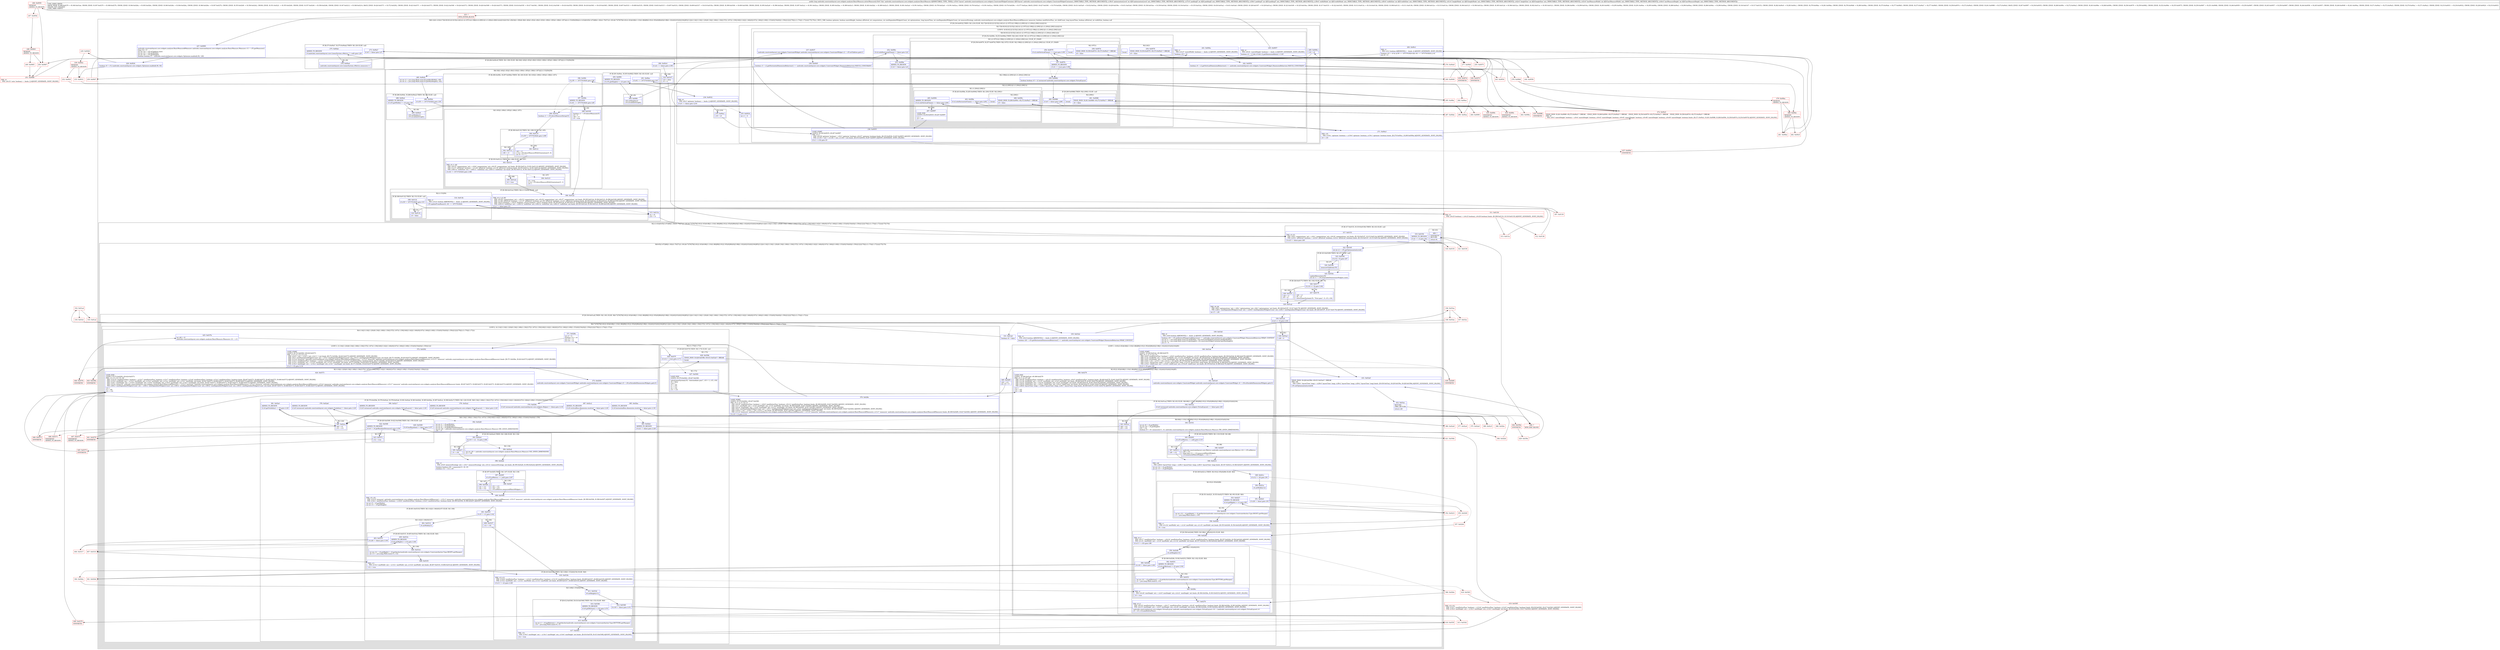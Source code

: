 digraph "CFG forandroidx.constraintlayout.core.widgets.analyzer.BasicMeasure.solverMeasure(Landroidx\/constraintlayout\/core\/widgets\/ConstraintWidgetContainer;IIIIIIIII)J" {
subgraph cluster_Region_2121766774 {
label = "R(8:1|2|(1:216)(3:7|(6:9|10|12|13|15|(2:24|1)(1:(2:197|1)(2:198|(2:(2:209|1)|(1:(1:204)(2:206|1))))))|214)|215|(1:29)|34|(1:190)(6:36|(1:40)|(1:45)|(1:49)(3:183|(1:189)(1:185)|(1:188)(1:187))|(2:(1:53)|56)|58)|(2:(1:63)|(8:65|(1:67)|68|(1:182)(1:70)|71|(1:181)(6:73|76|79|(3:81|(1:83)(6:86|(1:110)(1:88)|89|(3:91|(1:95)(0)|96)(0)|(3:98|(1:102)(0)|103)(0)|104)|85)|112|(4:114|(3:116|(1:120)(8:134|(1:168)(1:136)|137|(1:167)(1:139)|140|(3:142|(1:146)(0)|147)(1:166)|(3:149|(1:153)(0)|154)(0)|(1:159))|122)|170|(2:(1:174)|(1:172))))|175|176))) | DECL_VAR: boolean optimize, boolean matchHeight, boolean allSolved, int computations, int sizeDependentWidgetsCount, int optimizations, long layoutTime, int sizeDependentWidgetsCount, int measureStrategy, androidx.constraintlayout.core.widgets.analyzer.BasicMeasure$Measurer measurer, boolean needSolverPass, int childCount, long layoutTime, boolean allSolved, int widthSize, boolean null\l";
node [shape=record,color=blue];
Node_227 [shape=record,label="{227\:\ 0x0000|androidx.constraintlayout.core.widgets.analyzer.BasicMeasure$Measurer androidx.constraintlayout.core.widgets.analyzer.BasicMeasure.Measurer r11 = r35.getMeasurer()\llong r12 = 0\lint int r14 = r35.mChildren.size()\lint int r15 = r35.getWidth()\lint int r16 = r35.getHeight()\lboolean boolean r5 = androidx.constraintlayout.core.widgets.Optimizer.enabled(r36, 128)\l}"];
Node_228 [shape=record,label="{228\:\ 0x0024|boolean r0 = r5 \|\| androidx.constraintlayout.core.widgets.Optimizer.enabled(r36, 64)\l}"];
subgraph cluster_IfRegion_1119597512 {
label = "IF [B:234:0x0032] THEN: R(1:216) ELSE: R(3:7|(6:9|10|12|13|15|(2:24|1)(1:(2:197|1)(2:198|(2:(2:209|1)|(1:(1:204)(2:206|1))))))|214)";
node [shape=record,color=blue];
Node_234 [shape=record,label="{234\:\ 0x0032|PHI: r0 \l  PHI: (r0v3 'optimize' boolean) =  binds: [] A[DONT_GENERATE, DONT_INLINE]\l|if (r0 == false) goto L216\l}"];
subgraph cluster_Region_1620278188 {
label = "R(1:216)";
node [shape=record,color=blue];
Node_270 [shape=record,label="{270\:\ 0x00a1|r19 = r0\l}"];
}
subgraph cluster_Region_202234665 {
label = "R(3:7|(6:9|10|12|13|15|(2:24|1)(1:(2:197|1)(2:198|(2:(2:209|1)|(1:(1:204)(2:206|1))))))|214)";
node [shape=record,color=blue];
Node_235 [shape=record,label="{235\:\ 0x0034|int r1 = 0\l}"];
subgraph cluster_LoopRegion_6376381 {
label = "LOOP:0: (6:9|10|12|13|15|(2:24|1)(1:(2:197|1)(2:198|(2:(2:209|1)|(1:(1:204)(2:206|1))))))";
node [shape=record,color=blue];
Node_236 [shape=record,label="{236\:\ 0x0035|LOOP_START\lLOOP:0: B:236:0x0035\-\>B:267:0x0097\lPHI: r0 r1 \l  PHI: (r0v38 'optimize' boolean) = (r0v3 'optimize' boolean), (r0v47 'optimize' boolean) binds: [B:235:0x0034, B:267:0x0097] A[DONT_GENERATE, DONT_INLINE]\l  PHI: (r1v45 'i' int) = (r1v44 'i' int), (r1v46 'i' int) binds: [B:235:0x0034, B:267:0x0097] A[DONT_GENERATE, DONT_INLINE]\l|if (r1 \< r14) goto L9\l}"];
subgraph cluster_Region_2042497746 {
label = "R(6:9|10|12|13|15|(2:24|1)(1:(2:197|1)(2:198|(2:(2:209|1)|(1:(1:204)(2:206|1))))))";
node [shape=record,color=blue];
Node_237 [shape=record,label="{237\:\ 0x0037|androidx.constraintlayout.core.widgets.ConstraintWidget androidx.constraintlayout.core.widgets.ConstraintWidget r2 = r35.mChildren.get(r1)\l}"];
Node_238 [shape=record,label="{238\:\ 0x0045|boolean r3 = r2.getHorizontalDimensionBehaviour() == androidx.constraintlayout.core.widgets.ConstraintWidget.DimensionBehaviour.MATCH_CONSTRAINT\l}"];
Node_241 [shape=record,label="{241\:\ 0x004a|PHI: r3 \l  PHI: (r3v27 'matchWidth' boolean) =  binds: [] A[DONT_GENERATE, DONT_INLINE]\l|boolean r19 = r0\l}"];
Node_242 [shape=record,label="{242\:\ 0x0052|boolean r0 = r2.getVerticalDimensionBehaviour() == androidx.constraintlayout.core.widgets.ConstraintWidget.DimensionBehaviour.MATCH_CONSTRAINT\l}"];
Node_245 [shape=record,label="{245\:\ 0x0057|PHI: r0 \l  PHI: (r0v41 'matchHeight' boolean) =  binds: [] A[DONT_GENERATE, DONT_INLINE]\l|boolean r4 = r3 && r0 && r2.getDimensionRatio() \> 0.0f\l}"];
subgraph cluster_IfRegion_879288506 {
label = "IF [B:252:0x006c, B:253:0x006e] THEN: R(2:24|1) ELSE: R(1:(2:197|1)(2:198|(2:(2:209|1)|(1:(1:204)(2:206|1)))))";
node [shape=record,color=blue];
Node_252 [shape=record,label="{252\:\ 0x006c|if (r2.isInHorizontalChain() != false) goto L22\l}"];
Node_253 [shape=record,label="{253\:\ 0x006e|ADDED_TO_REGION\l|if (r4 != false) goto L23\l}"];
subgraph cluster_Region_64323484 {
label = "R(2:24|1)";
node [shape=record,color=blue];
Node_254 [shape=record,label="{254\:\ 0x0070|EDGE_INSN: B:254:0x0070\-\>B:272:0x00a5 ?: BREAK  \l|r0 = false\l}"];
Node_InsnContainer_149681861 [shape=record,label="{|break\l}"];
}
subgraph cluster_Region_1384604716 {
label = "R(1:(2:197|1)(2:198|(2:(2:209|1)|(1:(1:204)(2:206|1))))) | ELSE_IF_CHAIN\l";
node [shape=record,color=blue];
subgraph cluster_IfRegion_492156029 {
label = "IF [B:256:0x0079, B:257:0x007b] THEN: R(2:197|1) ELSE: R(2:198|(2:(2:209|1)|(1:(1:204)(2:206|1)))) | ELSE_IF_CHAIN\l";
node [shape=record,color=blue];
Node_256 [shape=record,label="{256\:\ 0x0079|if (r2.isInVerticalChain() == true) goto L195\l}"];
Node_257 [shape=record,label="{257\:\ 0x007b|ADDED_TO_REGION\l|if (r4 == true) goto L196\l}"];
subgraph cluster_Region_1642275866 {
label = "R(2:197|1)";
node [shape=record,color=blue];
Node_258 [shape=record,label="{258\:\ 0x007d|EDGE_INSN: B:258:0x007d\-\>B:272:0x00a5 ?: BREAK  \l|r0 = false\l}"];
Node_InsnContainer_596193783 [shape=record,label="{|break\l}"];
}
subgraph cluster_Region_1873265546 {
label = "R(2:198|(2:(2:209|1)|(1:(1:204)(2:206|1))))";
node [shape=record,color=blue];
Node_259 [shape=record,label="{259\:\ 0x0082|boolean boolean r0 = r2 instanceof androidx.constraintlayout.core.widgets.VirtualLayout\l}"];
subgraph cluster_Region_2092484457 {
label = "R(2:(2:209|1)|(1:(1:204)(2:206|1)))";
node [shape=record,color=blue];
subgraph cluster_IfRegion_374492866 {
label = "IF [B:260:0x0086] THEN: R(2:209|1) ELSE: null";
node [shape=record,color=blue];
Node_260 [shape=record,label="{260\:\ 0x0086|if (r0 != false) goto L208\l}"];
subgraph cluster_Region_330767507 {
label = "R(2:209|1)";
node [shape=record,color=blue];
Node_261 [shape=record,label="{261\:\ 0x0088|EDGE_INSN: B:261:0x0088\-\>B:272:0x00a5 ?: BREAK  \l|r0 = false\l}"];
Node_InsnContainer_724720613 [shape=record,label="{|break\l}"];
}
}
subgraph cluster_Region_1115552939 {
label = "R(1:(1:204)(2:206|1))";
node [shape=record,color=blue];
subgraph cluster_IfRegion_1699487713 {
label = "IF [B:263:0x008e, B:265:0x0094] THEN: R(1:204) ELSE: R(2:206|1)";
node [shape=record,color=blue];
Node_263 [shape=record,label="{263\:\ 0x008e|if (r2.isInHorizontalChain() == false) goto L202\l}"];
Node_265 [shape=record,label="{265\:\ 0x0094|ADDED_TO_REGION\l|if (r2.isInVerticalChain() == false) goto L204\l}"];
subgraph cluster_Region_1954556100 {
label = "R(1:204)";
node [shape=record,color=blue];
Node_267 [shape=record,label="{267\:\ 0x0097|LOOP_END\lLOOP:0: B:236:0x0035\-\>B:267:0x0097\l|r1++\lr0 = r19\l}"];
}
subgraph cluster_Region_1744980818 {
label = "R(2:206|1)";
node [shape=record,color=blue];
Node_268 [shape=record,label="{268\:\ 0x009c|EDGE_INSN: B:268:0x009c\-\>B:272:0x00a5 ?: BREAK  \l|r0 = false\l}"];
Node_InsnContainer_680618906 [shape=record,label="{|break\l}"];
}
}
}
}
}
}
}
}
}
}
Node_269 [shape=record,label="{269\:\ 0x009e|r19 = r0\l}"];
}
}
Node_271 [shape=record,label="{271\:\ 0x00a3|PHI: r19 \l  PHI: (r19v1 'optimize' boolean) = (r19v0 'optimize' boolean), (r19v3 'optimize' boolean) binds: [B:270:0x00a1, B:269:0x009e] A[DONT_GENERATE, DONT_INLINE]\l|r0 = r19\l}"];
subgraph cluster_IfRegion_304636526 {
label = "IF [B:273:0x00a7, B:275:0x00ab] THEN: R(1:29) ELSE: null";
node [shape=record,color=blue];
Node_273 [shape=record,label="{273\:\ 0x00a7|if (r0 != false) goto L27\l}"];
Node_275 [shape=record,label="{275\:\ 0x00ab|ADDED_TO_REGION\l|if (androidx.constraintlayout.core.LinearSystem.sMetrics != null) goto L29\l}"];
subgraph cluster_Region_729611965 {
label = "R(1:29)";
node [shape=record,color=blue];
Node_276 [shape=record,label="{276\:\ 0x00ad|androidx.constraintlayout.core.LinearSystem.sMetrics.measures++\l}"];
}
}
Node_283 [shape=record,label="{283\:\ 0x00c1|PHI: r3 \l  PHI: (r3v1 boolean A[REMOVE]) =  binds: [] A[DONT_GENERATE, DONT_INLINE]\l|boolean r21 = r0 & ((r39 == 1073741824 && r41 == 1073741824) \|\| r5)\lint r0 = 0\l}"];
subgraph cluster_IfRegion_674081009 {
label = "IF [B:284:0x00c4] THEN: R(1:190) ELSE: R(6:36|(1:40)|(1:45)|(1:49)(3:183|(1:189)(1:185)|(1:188)(1:187))|(2:(1:53)|56)|58)";
node [shape=record,color=blue];
Node_284 [shape=record,label="{284\:\ 0x00c4|if (r21 == false) goto L190\l}"];
subgraph cluster_Region_37068951 {
label = "R(1:190)";
node [shape=record,color=blue];
Node_316 [shape=record,label="{316\:\ 0x0147|r23 = false\lr4 = 0\l}"];
}
subgraph cluster_Region_716440514 {
label = "R(6:36|(1:40)|(1:45)|(1:49)(3:183|(1:189)(1:185)|(1:188)(1:187))|(2:(1:53)|56)|58)";
node [shape=record,color=blue];
Node_285 [shape=record,label="{285\:\ 0x00c6|int int r3 = java.lang.Math.min(r35.getMaxWidth(), r40)\lint int r2 = java.lang.Math.min(r35.getMaxHeight(), r42)\l}"];
subgraph cluster_IfRegion_1964120378 {
label = "IF [B:286:0x00dc, B:288:0x00e2] THEN: R(1:40) ELSE: null";
node [shape=record,color=blue];
Node_286 [shape=record,label="{286\:\ 0x00dc|if (r39 == 1073741824) goto L38\l}"];
Node_288 [shape=record,label="{288\:\ 0x00e2|ADDED_TO_REGION\l|if (r35.getWidth() != r3) goto L40\l}"];
subgraph cluster_Region_98454924 {
label = "R(1:40)";
node [shape=record,color=blue];
Node_289 [shape=record,label="{289\:\ 0x00e4|r35.setWidth(r3)\lr35.invalidateGraph()\l}"];
}
}
subgraph cluster_IfRegion_1235139916 {
label = "IF [B:291:0x00ec, B:293:0x00f2] THEN: R(1:45) ELSE: null";
node [shape=record,color=blue];
Node_291 [shape=record,label="{291\:\ 0x00ec|if (r41 == 1073741824) goto L43\l}"];
Node_293 [shape=record,label="{293\:\ 0x00f2|ADDED_TO_REGION\l|if (r35.getHeight() != r2) goto L45\l}"];
subgraph cluster_Region_748725900 {
label = "R(1:45)";
node [shape=record,color=blue];
Node_294 [shape=record,label="{294\:\ 0x00f4|r35.setHeight(r2)\lr35.invalidateGraph()\l}"];
}
}
subgraph cluster_IfRegion_113891293 {
label = "IF [B:296:0x00fc, B:297:0x00fe] THEN: R(1:49) ELSE: R(3:183|(1:189)(1:185)|(1:188)(1:187))";
node [shape=record,color=blue];
Node_296 [shape=record,label="{296\:\ 0x00fc|if (r39 == 1073741824) goto L48\l}"];
Node_297 [shape=record,label="{297\:\ 0x00fe|ADDED_TO_REGION\l|if (r41 == 1073741824) goto L49\l}"];
subgraph cluster_Region_1733863534 {
label = "R(1:49)";
node [shape=record,color=blue];
Node_298 [shape=record,label="{298\:\ 0x0100|boolean r1 = r35.directMeasure(r5)\lr0 = 2\lr40 = r3\lr4 = true\l}"];
}
subgraph cluster_Region_1540208644 {
label = "R(3:183|(1:189)(1:185)|(1:188)(1:187))";
node [shape=record,color=blue];
Node_299 [shape=record,label="{299\:\ 0x010a|boolean r1 = r35.directMeasureSetup(r5)\l}"];
subgraph cluster_IfRegion_631746853 {
label = "IF [B:300:0x0110] THEN: R(1:189) ELSE: R(1:185)";
node [shape=record,color=blue];
Node_300 [shape=record,label="{300\:\ 0x0110|if (r39 != 1073741824) goto L189\l}"];
subgraph cluster_Region_538865939 {
label = "R(1:189)";
node [shape=record,color=blue];
Node_302 [shape=record,label="{302\:\ 0x011e|r40 = r3\l}"];
}
subgraph cluster_Region_1243415289 {
label = "R(1:185)";
node [shape=record,color=blue];
Node_301 [shape=record,label="{301\:\ 0x0112|r40 = r3\lr1 &= r35.directMeasureWithOrientation(r5, 0)\lint r0 = 0 + 1\l}"];
}
}
subgraph cluster_IfRegion_1959632109 {
label = "IF [B:303:0x0121] THEN: R(1:188) ELSE: R(1:187)";
node [shape=record,color=blue];
Node_303 [shape=record,label="{303\:\ 0x0121|PHI: r0 r1 r40 \l  PHI: (r0v33 'computations' int) = (r0v6 'computations' int), (r0v35 'computations' int) binds: [B:302:0x011e, B:301:0x0112] A[DONT_GENERATE, DONT_INLINE]\l  PHI: (r1v37 'allSolved' boolean) = (r1v36 'allSolved' boolean), (r1v39 'allSolved' boolean) binds: [B:302:0x011e, B:301:0x0112] A[DONT_GENERATE, DONT_INLINE]\l  PHI: (r40v12 'widthSize' int) = (r40v11 'widthSize' int), (r40v13 'widthSize' int) binds: [B:302:0x011e, B:301:0x0112] A[DONT_GENERATE, DONT_INLINE]\l|if (r41 != 1073741824) goto L188\l}"];
subgraph cluster_Region_1541745849 {
label = "R(1:188)";
node [shape=record,color=blue];
Node_305 [shape=record,label="{305\:\ 0x012d|r4 = true\l}"];
}
subgraph cluster_Region_1455022501 {
label = "R(1:187)";
node [shape=record,color=blue];
Node_304 [shape=record,label="{304\:\ 0x0123|r4 = true\lr1 &= r35.directMeasureWithOrientation(r5, 1)\lr0++\l}"];
}
}
}
}
subgraph cluster_IfRegion_940051935 {
label = "IF [B:306:0x012e] THEN: R(2:(1:53)|56) ELSE: null";
node [shape=record,color=blue];
Node_306 [shape=record,label="{306\:\ 0x012e|PHI: r0 r1 r4 r40 \l  PHI: (r0v36 'computations' int) = (r0v33 'computations' int), (r0v34 'computations' int), (r0v37 'computations' int) binds: [B:305:0x012d, B:304:0x0123, B:298:0x0100] A[DONT_GENERATE, DONT_INLINE]\l  PHI: (r1v40 'allSolved' boolean) = (r1v37 'allSolved' boolean), (r1v38 'allSolved' boolean), (r1v41 'allSolved' boolean) binds: [B:305:0x012d, B:304:0x0123, B:298:0x0100] A[DONT_GENERATE, DONT_INLINE]\l  PHI: (r4v23 boolean) = (r4v21 boolean), (r4v22 boolean), (r4v27 boolean) binds: [B:305:0x012d, B:304:0x0123, B:298:0x0100] A[DONT_GENERATE, DONT_INLINE]\l  PHI: (r40v14 'widthSize' int) = (r40v12 'widthSize' int), (r40v12 'widthSize' int), (r40v15 'widthSize' int) binds: [B:305:0x012d, B:304:0x0123, B:298:0x0100] A[DONT_GENERATE, DONT_INLINE]\l|if (r1 != false) goto L51\l}"];
subgraph cluster_Region_1891058236 {
label = "R(2:(1:53)|56)";
node [shape=record,color=blue];
subgraph cluster_IfRegion_1753344918 {
label = "IF [B:308:0x0132] THEN: R(1:53) ELSE: null";
node [shape=record,color=blue];
Node_308 [shape=record,label="{308\:\ 0x0132|if (r39 != 1073741824) goto L53\l}"];
subgraph cluster_Region_144726079 {
label = "R(1:53)";
node [shape=record,color=blue];
Node_310 [shape=record,label="{310\:\ 0x0135|r4 = false\l}"];
}
}
Node_314 [shape=record,label="{314\:\ 0x013b|PHI: r3 \l  PHI: (r3v21 boolean A[REMOVE]) =  binds: [] A[DONT_GENERATE, DONT_INLINE]\l|r35.updateFromRuns(r4, r41 == 1073741824)\l}"];
}
}
Node_315 [shape=record,label="{315\:\ 0x013e|r4 = r0\lr23 = r1\l}"];
}
}
subgraph cluster_Region_1890789535 {
label = "R(2:(1:63)|(8:65|(1:67)|68|(1:182)(1:70)|71|(1:181)(6:73|76|79|(3:81|(1:83)(6:86|(1:110)(1:88)|89|(3:91|(1:95)(0)|96)(0)|(3:98|(1:102)(0)|103)(0)|104)|85)|112|(4:114|(3:116|(1:120)(8:134|(1:168)(1:136)|137|(1:167)(1:139)|140|(3:142|(1:146)(0)|147)(1:166)|(3:149|(1:153)(0)|154)(0)|(1:159))|122)|170|(2:(1:174)|(1:172))))|175|176))";
node [shape=record,color=blue];
subgraph cluster_IfRegion_145597859 {
label = "IF [B:317:0x0153, B:319:0x0156] THEN: R(1:63) ELSE: null";
node [shape=record,color=blue];
Node_317 [shape=record,label="{317\:\ 0x0153|PHI: r4 r23 \l  PHI: (r4v2 'computations' int) = (r4v1 'computations' int), (r4v24 'computations' int) binds: [B:316:0x0147, B:315:0x013e] A[DONT_GENERATE, DONT_INLINE]\l  PHI: (r23v1 'allSolved' boolean) = (r23v0 'allSolved' boolean), (r23v2 'allSolved' boolean) binds: [B:316:0x0147, B:315:0x013e] A[DONT_GENERATE, DONT_INLINE]\l|if (r23 != false) goto L60\l}"];
Node_319 [shape=record,label="{319\:\ 0x0156|ADDED_TO_REGION\l|if (r4 == 2) goto L62\l}"];
subgraph cluster_Region_1111601192 {
label = "R(1:63)";
node [shape=record,color=blue];
Node_449 [shape=record,label="{449\:\ ?|SYNTHETIC\lRETURN\l|return 0L\l}"];
}
}
subgraph cluster_Region_1201334784 {
label = "R(8:65|(1:67)|68|(1:182)(1:70)|71|(1:181)(6:73|76|79|(3:81|(1:83)(6:86|(1:110)(1:88)|89|(3:91|(1:95)(0)|96)(0)|(3:98|(1:102)(0)|103)(0)|104)|85)|112|(4:114|(3:116|(1:120)(8:134|(1:168)(1:136)|137|(1:167)(1:139)|140|(3:142|(1:146)(0)|147)(1:166)|(3:149|(1:153)(0)|154)(0)|(1:159))|122)|170|(2:(1:174)|(1:172))))|175|176)";
node [shape=record,color=blue];
Node_322 [shape=record,label="{322\:\ 0x0165|int int r2 = r35.getOptimizationLevel()\l}"];
subgraph cluster_IfRegion_470025636 {
label = "IF [B:323:0x0169] THEN: R(1:67) ELSE: null";
node [shape=record,color=blue];
Node_323 [shape=record,label="{323\:\ 0x0169|if (r14 \> 0) goto L67\l}"];
subgraph cluster_Region_628829869 {
label = "R(1:67)";
node [shape=record,color=blue];
Node_324 [shape=record,label="{324\:\ 0x016b|measureChildren(r35)\l}"];
}
}
Node_325 [shape=record,label="{325\:\ 0x016e|updateHierarchy(r35)\lint int r1 = r34.mVariableDimensionsWidgets.size()\l}"];
subgraph cluster_IfRegion_63066228 {
label = "IF [B:326:0x0177] THEN: R(1:182) ELSE: R(1:70)";
node [shape=record,color=blue];
Node_326 [shape=record,label="{326\:\ 0x0177|if (r14 \<= 0) goto L182\l}"];
subgraph cluster_Region_1825396824 {
label = "R(1:182)";
node [shape=record,color=blue];
Node_328 [shape=record,label="{328\:\ 0x0197|r26 = r1\lr8 = r2\l}"];
}
subgraph cluster_Region_1835936477 {
label = "R(1:70)";
node [shape=record,color=blue];
Node_327 [shape=record,label="{327\:\ 0x0179|r26 = r1\lr8 = r2\lsolveLinearSystem(r35, \"First pass\", 0, r15, r16)\l}"];
}
}
Node_329 [shape=record,label="{329\:\ 0x01a2|PHI: r8 r26 \l  PHI: (r8v2 'optimizations' int) = (r8v1 'optimizations' int), (r8v3 'optimizations' int) binds: [B:328:0x0197, B:327:0x0179] A[DONT_GENERATE, DONT_INLINE]\l  PHI: (r26v1 'sizeDependentWidgetsCount' int) = (r26v0 'sizeDependentWidgetsCount' int), (r26v3 'sizeDependentWidgetsCount' int) binds: [B:328:0x0197, B:327:0x0179] A[DONT_GENERATE, DONT_INLINE]\l|int r5 = r26\l}"];
subgraph cluster_IfRegion_1718483984 {
label = "IF [B:330:0x01a4] THEN: R(1:181) ELSE: R(6:73|76|79|(3:81|(1:83)(6:86|(1:110)(1:88)|89|(3:91|(1:95)(0)|96)(0)|(3:98|(1:102)(0)|103)(0)|104)|85)|112|(4:114|(3:116|(1:120)(8:134|(1:168)(1:136)|137|(1:167)(1:139)|140|(3:142|(1:146)(0)|147)(1:166)|(3:149|(1:153)(0)|154)(0)|(1:159))|122)|170|(2:(1:174)|(1:172))))";
node [shape=record,color=blue];
Node_330 [shape=record,label="{330\:\ 0x01a4|if (r5 \<= 0) goto L181\l}"];
subgraph cluster_Region_1604353123 {
label = "R(1:181)";
node [shape=record,color=blue];
Node_430 [shape=record,label="{430\:\ 0x03a2|r28 = 0\l}"];
}
subgraph cluster_Region_1707171961 {
label = "R(6:73|76|79|(3:81|(1:83)(6:86|(1:110)(1:88)|89|(3:91|(1:95)(0)|96)(0)|(3:98|(1:102)(0)|103)(0)|104)|85)|112|(4:114|(3:116|(1:120)(8:134|(1:168)(1:136)|137|(1:167)(1:139)|140|(3:142|(1:146)(0)|147)(1:166)|(3:149|(1:153)(0)|154)(0)|(1:159))|122)|170|(2:(1:174)|(1:172))))";
node [shape=record,color=blue];
Node_331 [shape=record,label="{331\:\ 0x01a6|boolean r0 = false\l}"];
Node_335 [shape=record,label="{335\:\ 0x01b2|PHI: r4 \l  PHI: (r4v4 boolean A[REMOVE]) =  binds: [] A[DONT_GENERATE, DONT_INLINE]\l|boolean r26 = r35.getHorizontalDimensionBehaviour() == androidx.constraintlayout.core.widgets.ConstraintWidget.DimensionBehaviour.WRAP_CONTENT\l}"];
Node_339 [shape=record,label="{339\:\ 0x01bf|PHI: r4 \l  PHI: (r4v6 boolean A[REMOVE]) =  binds: [] A[DONT_GENERATE, DONT_INLINE]\l|boolean r18 = r35.getVerticalDimensionBehaviour() == androidx.constraintlayout.core.widgets.ConstraintWidget.DimensionBehaviour.WRAP_CONTENT\lint int r1 = java.lang.Math.max(r35.getWidth(), r34.constraintWidgetContainer.getMinWidth())\lint int r2 = java.lang.Math.max(r35.getHeight(), r34.constraintWidgetContainer.getMinHeight())\lint r3 = 0\l}"];
subgraph cluster_LoopRegion_1240713554 {
label = "LOOP:1: (3:81|(1:83)(6:86|(1:110)(1:88)|89|(3:91|(1:95)(0)|96)(0)|(3:98|(1:102)(0)|103)(0)|104)|85)";
node [shape=record,color=blue];
Node_340 [shape=record,label="{340\:\ 0x01de|LOOP_START\lLOOP:1: B:340:0x01de\-\>B:368:0x0279\lPHI: r0 r1 r2 r3 r12 r14 \l  PHI: (r0v9 'needSolverPass' boolean) = (r0v8 'needSolverPass' boolean), (r0v30 'needSolverPass' boolean) binds: [B:339:0x01bf, B:368:0x0279] A[DONT_GENERATE, DONT_INLINE]\l  PHI: (r1v6 'minWidth' int) = (r1v5 'minWidth' int), (r1v34 'minWidth' int) binds: [B:339:0x01bf, B:368:0x0279] A[DONT_GENERATE, DONT_INLINE]\l  PHI: (r2v9 'minHeight' int) = (r2v8 'minHeight' int), (r2v22 'minHeight' int) binds: [B:339:0x01bf, B:368:0x0279] A[DONT_GENERATE, DONT_INLINE]\l  PHI: (r3v6 'i' int) = (r3v5 'i' int), (r3v12 'i' int) binds: [B:339:0x01bf, B:368:0x0279] A[DONT_GENERATE, DONT_INLINE]\l  PHI: (r12v1 'layoutTime' long) = (r12v0 'layoutTime' long), (r12v18 'layoutTime' long) binds: [B:339:0x01bf, B:368:0x0279] A[DONT_GENERATE, DONT_INLINE]\l  PHI: (r14v1 'childCount' int) = (r14v0 'childCount' int), (r14v20 'childCount' int) binds: [B:339:0x01bf, B:368:0x0279] A[DONT_GENERATE, DONT_INLINE]\l|if (r3 \< r5) goto L81\l}"];
subgraph cluster_Region_1222750282 {
label = "R(3:81|(1:83)(6:86|(1:110)(1:88)|89|(3:91|(1:95)(0)|96)(0)|(3:98|(1:102)(0)|103)(0)|104)|85)";
node [shape=record,color=blue];
Node_341 [shape=record,label="{341\:\ 0x01e0|androidx.constraintlayout.core.widgets.ConstraintWidget androidx.constraintlayout.core.widgets.ConstraintWidget r4 = r34.mVariableDimensionsWidgets.get(r3)\l}"];
subgraph cluster_IfRegion_1550513464 {
label = "IF [B:342:0x01ea] THEN: R(1:83) ELSE: R(6:86|(1:110)(1:88)|89|(3:91|(1:95)(0)|96)(0)|(3:98|(1:102)(0)|103)(0)|104)";
node [shape=record,color=blue];
Node_342 [shape=record,label="{342\:\ 0x01ea|if ((r4 instanceof androidx.constraintlayout.core.widgets.VirtualLayout) == false) goto L83\l}"];
subgraph cluster_Region_1834029726 {
label = "R(1:83)";
node [shape=record,color=blue];
Node_343 [shape=record,label="{343\:\ 0x01ec|r28 = r12\lr25 = r14\l}"];
}
subgraph cluster_Region_1348253749 {
label = "R(6:86|(1:110)(1:88)|89|(3:91|(1:95)(0)|96)(0)|(3:98|(1:102)(0)|103)(0)|104)";
node [shape=record,color=blue];
Node_344 [shape=record,label="{344\:\ 0x01f2|int int r9 = r4.getWidth()\lint int r10 = r4.getHeight()\lr25 = r14\lboolean r0 = r0 \| measure(r11, r4, androidx.constraintlayout.core.widgets.analyzer.BasicMeasure.Measure.TRY_GIVEN_DIMENSIONS)\l}"];
subgraph cluster_IfRegion_1290079565 {
label = "IF [B:345:0x0205] THEN: R(1:110) ELSE: R(1:88)";
node [shape=record,color=blue];
Node_345 [shape=record,label="{345\:\ 0x0205|if (r35.mMetrics == null) goto L110\l}"];
subgraph cluster_Region_969189282 {
label = "R(1:110)";
node [shape=record,color=blue];
Node_347 [shape=record,label="{347\:\ 0x0212|r28 = r12\l}"];
}
subgraph cluster_Region_552069071 {
label = "R(1:88)";
node [shape=record,color=blue];
Node_346 [shape=record,label="{346\:\ 0x0207|androidx.constraintlayout.core.Metrics androidx.constraintlayout.core.Metrics r14 = r35.mMetrics\lr28 = r12\llong long r12 = r14.measuredMatchWidgets\lr14.measuredMatchWidgets = r12 + 1\l}"];
}
}
Node_348 [shape=record,label="{348\:\ 0x0214|PHI: r28 \l  PHI: (r28v4 'layoutTime' long) = (r28v3 'layoutTime' long), (r28v5 'layoutTime' long) binds: [B:347:0x0212, B:346:0x0207] A[DONT_GENERATE, DONT_INLINE]\l|int int r12 = r4.getWidth()\lint int r13 = r4.getHeight()\l}"];
subgraph cluster_IfRegion_1953116669 {
label = "IF [B:349:0x021c] THEN: R(3:91|(1:95)(0)|96) ELSE: R(0)";
node [shape=record,color=blue];
Node_349 [shape=record,label="{349\:\ 0x021c|if (r12 != r9) goto L91\l}"];
subgraph cluster_Region_739562966 {
label = "R(3:91|(1:95)(0)|96)";
node [shape=record,color=blue];
Node_350 [shape=record,label="{350\:\ 0x021e|r4.setWidth(r12)\l}"];
subgraph cluster_IfRegion_1453627131 {
label = "IF [B:351:0x0221, B:353:0x0227] THEN: R(1:95) ELSE: R(0)";
node [shape=record,color=blue];
Node_351 [shape=record,label="{351\:\ 0x0221|if (r26 != false) goto L93\l}"];
Node_353 [shape=record,label="{353\:\ 0x0227|ADDED_TO_REGION\l|if (r4.getRight() \> r1) goto L95\l}"];
subgraph cluster_Region_957345898 {
label = "R(1:95)";
node [shape=record,color=blue];
Node_354 [shape=record,label="{354\:\ 0x0229|int int r14 = r4.getRight() + r4.getAnchor(androidx.constraintlayout.core.widgets.ConstraintAnchor.Type.RIGHT).getMargin()\lr1 = java.lang.Math.max(r1, r14)\l}"];
}
subgraph cluster_Region_696269263 {
label = "R(0)";
node [shape=record,color=blue];
}
}
Node_356 [shape=record,label="{356\:\ 0x0242|PHI: r1 \l  PHI: (r1v32 'minWidth' int) = (r1v6 'minWidth' int), (r1v33 'minWidth' int) binds: [B:355:0x0240, B:354:0x0229] A[DONT_GENERATE, DONT_INLINE]\l|r0 = true\l}"];
}
subgraph cluster_Region_1720654887 {
label = "R(0)";
node [shape=record,color=blue];
}
}
subgraph cluster_IfRegion_2141374845 {
label = "IF [B:358:0x0246] THEN: R(3:98|(1:102)(0)|103) ELSE: R(0)";
node [shape=record,color=blue];
Node_358 [shape=record,label="{358\:\ 0x0246|PHI: r0 r1 \l  PHI: (r0v17 'needSolverPass' boolean) = (r0v16 'needSolverPass' boolean), (r0v25 'needSolverPass' boolean) binds: [B:357:0x0244, B:356:0x0242] A[DONT_GENERATE, DONT_INLINE]\l  PHI: (r1v31 'minWidth' int) = (r1v6 'minWidth' int), (r1v32 'minWidth' int) binds: [B:357:0x0244, B:356:0x0242] A[DONT_GENERATE, DONT_INLINE]\l|if (r13 != r10) goto L98\l}"];
subgraph cluster_Region_722171634 {
label = "R(3:98|(1:102)(0)|103)";
node [shape=record,color=blue];
Node_359 [shape=record,label="{359\:\ 0x0248|r4.setHeight(r13)\l}"];
subgraph cluster_IfRegion_401707339 {
label = "IF [B:360:0x024b, B:362:0x0251] THEN: R(1:102) ELSE: R(0)";
node [shape=record,color=blue];
Node_360 [shape=record,label="{360\:\ 0x024b|if (r18 != false) goto L100\l}"];
Node_362 [shape=record,label="{362\:\ 0x0251|ADDED_TO_REGION\l|if (r4.getBottom() \> r2) goto L102\l}"];
subgraph cluster_Region_1811316787 {
label = "R(1:102)";
node [shape=record,color=blue];
Node_363 [shape=record,label="{363\:\ 0x0253|int int r14 = r4.getBottom() + r4.getAnchor(androidx.constraintlayout.core.widgets.ConstraintAnchor.Type.BOTTOM).getMargin()\lr2 = java.lang.Math.max(r2, r14)\l}"];
}
subgraph cluster_Region_444422173 {
label = "R(0)";
node [shape=record,color=blue];
}
}
Node_365 [shape=record,label="{365\:\ 0x026c|PHI: r2 \l  PHI: (r2v20 'minHeight' int) = (r2v9 'minHeight' int), (r2v21 'minHeight' int) binds: [B:364:0x026a, B:363:0x0253] A[DONT_GENERATE, DONT_INLINE]\l|r0 = true\l}"];
}
subgraph cluster_Region_2123800954 {
label = "R(0)";
node [shape=record,color=blue];
}
}
Node_367 [shape=record,label="{367\:\ 0x0270|PHI: r0 r2 \l  PHI: (r0v18 'needSolverPass' boolean) = (r0v17 'needSolverPass' boolean), (r0v20 'needSolverPass' boolean) binds: [B:366:0x026e, B:365:0x026c] A[DONT_GENERATE, DONT_INLINE]\l  PHI: (r2v19 'minHeight' int) = (r2v9 'minHeight' int), (r2v20 'minHeight' int) binds: [B:366:0x026e, B:365:0x026c] A[DONT_GENERATE, DONT_INLINE]\l|androidx.constraintlayout.core.widgets.VirtualLayout androidx.constraintlayout.core.widgets.VirtualLayout r14 = (androidx.constraintlayout.core.widgets.VirtualLayout) r4\lr0 = r0 \| r14.needSolverPass()\l}"];
}
}
Node_368 [shape=record,label="{368\:\ 0x0279|LOOP_END\lLOOP:1: B:340:0x01de\-\>B:368:0x0279\lPHI: r0 r1 r2 r25 r28 \l  PHI: (r0v30 'needSolverPass' boolean) = (r0v19 'needSolverPass' boolean), (r0v9 'needSolverPass' boolean) binds: [B:440:0x0279, B:441:0x0279] A[DONT_GENERATE, DONT_INLINE]\l  PHI: (r1v34 'minWidth' int) = (r1v31 'minWidth' int), (r1v6 'minWidth' int) binds: [B:440:0x0279, B:441:0x0279] A[DONT_GENERATE, DONT_INLINE]\l  PHI: (r2v22 'minHeight' int) = (r2v19 'minHeight' int), (r2v9 'minHeight' int) binds: [B:440:0x0279, B:441:0x0279] A[DONT_GENERATE, DONT_INLINE]\l  PHI: (r25v4 'childCount' int) = (r25v3 'childCount' int), (r25v5 'childCount' int) binds: [B:440:0x0279, B:441:0x0279] A[DONT_GENERATE, DONT_INLINE]\l  PHI: (r28v6 'layoutTime' long) = (r28v4 'layoutTime' long), (r28v7 'layoutTime' long) binds: [B:440:0x0279, B:441:0x0279] A[DONT_GENERATE, DONT_INLINE]\l|r3++\lr14 = r25\lr12 = r28\l}"];
}
}
Node_369 [shape=record,label="{369\:\ 0x0285|r28 = r12\lint r10 = 0\l}"];
subgraph cluster_LoopRegion_1888890831 {
label = "LOOP:2: (4:114|(3:116|(1:120)(8:134|(1:168)(1:136)|137|(1:167)(1:139)|140|(3:142|(1:146)(0)|147)(1:166)|(3:149|(1:153)(0)|154)(0)|(1:159))|122)|170|(2:(1:174)|(1:172)))";
node [shape=record,color=blue];
Node_370 [shape=record,label="{370\:\ 0x028c|LOOP_START\lLOOP:2: B:370:0x028c\-\>B:427:0x0381\lPHI: r0 r1 r2 r5 r10 r11 \l  PHI: (r0v10 'needSolverPass' boolean) = (r0v9 'needSolverPass' boolean), (r0v12 'needSolverPass' boolean) binds: [B:369:0x0285, B:427:0x0381] A[DONT_GENERATE, DONT_INLINE]\l  PHI: (r1v7 'minWidth' int) = (r1v6 'minWidth' int), (r1v9 'minWidth' int) binds: [B:369:0x0285, B:427:0x0381] A[DONT_GENERATE, DONT_INLINE]\l  PHI: (r2v10 'minHeight' int) = (r2v9 'minHeight' int), (r2v12 'minHeight' int) binds: [B:369:0x0285, B:427:0x0381] A[DONT_GENERATE, DONT_INLINE]\l  PHI: (r5v2 'sizeDependentWidgetsCount' int) = (r5v1 'sizeDependentWidgetsCount' int), (r5v5 'sizeDependentWidgetsCount' int) binds: [B:369:0x0285, B:427:0x0381] A[DONT_GENERATE, DONT_INLINE]\l  PHI: (r10v2 'j' int) = (r10v1 'j' int), (r10v3 'j' int) binds: [B:369:0x0285, B:427:0x0381] A[DONT_GENERATE, DONT_INLINE]\l  PHI: (r11v2 'measurer' androidx.constraintlayout.core.widgets.analyzer.BasicMeasure$Measurer) = (r11v0 'measurer' androidx.constraintlayout.core.widgets.analyzer.BasicMeasure$Measurer), (r11v7 'measurer' androidx.constraintlayout.core.widgets.analyzer.BasicMeasure$Measurer) binds: [B:369:0x0285, B:427:0x0381] A[DONT_GENERATE, DONT_INLINE]\l|if (r10 \< 2) goto L114\l}"];
subgraph cluster_Region_550972856 {
label = "R(4:114|(3:116|(1:120)(8:134|(1:168)(1:136)|137|(1:167)(1:139)|140|(3:142|(1:146)(0)|147)(1:166)|(3:149|(1:153)(0)|154)(0)|(1:159))|122)|170|(2:(1:174)|(1:172)))";
node [shape=record,color=blue];
Node_371 [shape=record,label="{371\:\ 0x028e|int r3 = 0\lboolean r12 = r0\lint r13 = r1\lint r14 = r2\l}"];
subgraph cluster_LoopRegion_1495916678 {
label = "LOOP:3: (3:116|(1:120)(8:134|(1:168)(1:136)|137|(1:167)(1:139)|140|(3:142|(1:146)(0)|147)(1:166)|(3:149|(1:153)(0)|154)(0)|(1:159))|122)";
node [shape=record,color=blue];
Node_372 [shape=record,label="{372\:\ 0x0292|LOOP_START\lLOOP:3: B:372:0x0292\-\>B:424:0x0373\lPHI: r3 r5 r11 r12 r13 r14 \l  PHI: (r3v9 'i' int) = (r3v8 'i' int), (r3v11 'i' int) binds: [B:371:0x028e, B:424:0x0373] A[DONT_GENERATE, DONT_INLINE]\l  PHI: (r5v3 'sizeDependentWidgetsCount' int) = (r5v2 'sizeDependentWidgetsCount' int), (r5v13 'sizeDependentWidgetsCount' int) binds: [B:371:0x028e, B:424:0x0373] A[DONT_GENERATE, DONT_INLINE]\l  PHI: (r11v4 'measurer' androidx.constraintlayout.core.widgets.analyzer.BasicMeasure$Measurer) = (r11v2 'measurer' androidx.constraintlayout.core.widgets.analyzer.BasicMeasure$Measurer), (r11v11 'measurer' androidx.constraintlayout.core.widgets.analyzer.BasicMeasure$Measurer) binds: [B:371:0x028e, B:424:0x0373] A[DONT_GENERATE, DONT_INLINE]\l  PHI: (r12v3 'needSolverPass' boolean) = (r12v2 'needSolverPass' boolean), (r12v14 'needSolverPass' boolean) binds: [B:371:0x028e, B:424:0x0373] A[DONT_GENERATE, DONT_INLINE]\l  PHI: (r13v1 'minWidth' int) = (r13v0 'minWidth' int), (r13v5 'minWidth' int) binds: [B:371:0x028e, B:424:0x0373] A[DONT_GENERATE, DONT_INLINE]\l  PHI: (r14v3 'minHeight' int) = (r14v2 'minHeight' int), (r14v7 'minHeight' int) binds: [B:371:0x028e, B:424:0x0373] A[DONT_GENERATE, DONT_INLINE]\l|if (r3 \< r5) goto L116\l}"];
subgraph cluster_Region_1477640791 {
label = "R(3:116|(1:120)(8:134|(1:168)(1:136)|137|(1:167)(1:139)|140|(3:142|(1:146)(0)|147)(1:166)|(3:149|(1:153)(0)|154)(0)|(1:159))|122)";
node [shape=record,color=blue];
Node_373 [shape=record,label="{373\:\ 0x0294|androidx.constraintlayout.core.widgets.ConstraintWidget androidx.constraintlayout.core.widgets.ConstraintWidget r0 = r34.mVariableDimensionsWidgets.get(r3)\l}"];
subgraph cluster_IfRegion_1385119357 {
label = "IF [B:374:0x029e, B:376:0x02a2, B:378:0x02a6, B:381:0x02af, B:383:0x02b2, B:385:0x02ba, B:387:0x02c2, B:390:0x02c7] THEN: R(1:120) ELSE: R(8:134|(1:168)(1:136)|137|(1:167)(1:139)|140|(3:142|(1:146)(0)|147)(1:166)|(3:149|(1:153)(0)|154)(0)|(1:159))";
node [shape=record,color=blue];
Node_374 [shape=record,label="{374\:\ 0x029e|if ((r0 instanceof androidx.constraintlayout.core.widgets.Helper) != false) goto L118\l}"];
Node_376 [shape=record,label="{376\:\ 0x02a2|ADDED_TO_REGION\l|if ((r0 instanceof androidx.constraintlayout.core.widgets.VirtualLayout) == false) goto L120\l}"];
Node_378 [shape=record,label="{378\:\ 0x02a6|ADDED_TO_REGION\l|if ((r0 instanceof androidx.constraintlayout.core.widgets.Guideline) != false) goto L120\l}"];
Node_381 [shape=record,label="{381\:\ 0x02af|ADDED_TO_REGION\l|if (r0.getVisibility() == 8) goto L120\l}"];
Node_383 [shape=record,label="{383\:\ 0x02b2|ADDED_TO_REGION\l|if (r21 != false) goto L128\l}"];
Node_385 [shape=record,label="{385\:\ 0x02ba|ADDED_TO_REGION\l|if (r0.horizontalRun.dimension.resolved != false) goto L130\l}"];
Node_387 [shape=record,label="{387\:\ 0x02c2|ADDED_TO_REGION\l|if (r0.verticalRun.dimension.resolved != false) goto L120\l}"];
Node_390 [shape=record,label="{390\:\ 0x02c7|ADDED_TO_REGION\l|if ((r0 instanceof androidx.constraintlayout.core.widgets.VirtualLayout) != false) goto L120\l}"];
subgraph cluster_Region_307386735 {
label = "R(1:120)";
node [shape=record,color=blue];
Node_391 [shape=record,label="{391\:\ 0x02ca|r40 = r5\lr31 = r11\l}"];
}
subgraph cluster_Region_1437056815 {
label = "R(8:134|(1:168)(1:136)|137|(1:167)(1:139)|140|(3:142|(1:146)(0)|147)(1:166)|(3:149|(1:153)(0)|154)(0)|(1:159))";
node [shape=record,color=blue];
Node_392 [shape=record,label="{392\:\ 0x02d0|int int r1 = r0.getWidth()\lint int r2 = r0.getHeight()\lint int r4 = r0.getBaselineDistance()\lint int r30 = androidx.constraintlayout.core.widgets.analyzer.BasicMeasure.Measure.TRY_GIVEN_DIMENSIONS\lr40 = r5\l}"];
subgraph cluster_IfRegion_1323519579 {
label = "IF [B:393:0x02e2] THEN: R(1:168) ELSE: R(1:136)";
node [shape=record,color=blue];
Node_393 [shape=record,label="{393\:\ 0x02e2|if (r10 != (2 \- 1)) goto L168\l}"];
subgraph cluster_Region_1693216392 {
label = "R(1:168)";
node [shape=record,color=blue];
Node_395 [shape=record,label="{395\:\ 0x02e9|r5 = r30\l}"];
}
subgraph cluster_Region_677309458 {
label = "R(1:136)";
node [shape=record,color=blue];
Node_394 [shape=record,label="{394\:\ 0x02e4|int int r30 = androidx.constraintlayout.core.widgets.analyzer.BasicMeasure.Measure.USE_GIVEN_DIMENSIONS\lr5 = r30\l}"];
}
}
Node_396 [shape=record,label="{396\:\ 0x02eb|PHI: r5 \l  PHI: (r5v8 'measureStrategy' int) = (r5v7 'measureStrategy' int), (r5v12 'measureStrategy' int) binds: [B:395:0x02e9, B:394:0x02e4] A[DONT_GENERATE, DONT_INLINE]\l|boolean boolean r30 = measure(r11, r0, r5)\lboolean r12 = r12 \| r30\l}"];
subgraph cluster_IfRegion_1450225958 {
label = "IF [B:397:0x02f5] THEN: R(1:167) ELSE: R(1:139)";
node [shape=record,color=blue];
Node_397 [shape=record,label="{397\:\ 0x02f5|if (r35.mMetrics == null) goto L167\l}"];
subgraph cluster_Region_359009910 {
label = "R(1:167)";
node [shape=record,color=blue];
Node_399 [shape=record,label="{399\:\ 0x0304|r31 = r11\lr32 = r12\l}"];
}
subgraph cluster_Region_542020095 {
label = "R(1:139)";
node [shape=record,color=blue];
Node_398 [shape=record,label="{398\:\ 0x02f7|r31 = r11\lr32 = r12\lr35.mMetrics.measuredMatchWidgets++\l}"];
}
}
Node_400 [shape=record,label="{400\:\ 0x0308|PHI: r31 r32 \l  PHI: (r31v4 'measurer' androidx.constraintlayout.core.widgets.analyzer.BasicMeasure$Measurer) = (r31v3 'measurer' androidx.constraintlayout.core.widgets.analyzer.BasicMeasure$Measurer), (r31v5 'measurer' androidx.constraintlayout.core.widgets.analyzer.BasicMeasure$Measurer) binds: [B:399:0x0304, B:398:0x02f7] A[DONT_GENERATE, DONT_INLINE]\l  PHI: (r32v1 'needSolverPass' boolean) = (r32v0 'needSolverPass' boolean), (r32v5 'needSolverPass' boolean) binds: [B:399:0x0304, B:398:0x02f7] A[DONT_GENERATE, DONT_INLINE]\l|int int r5 = r0.getWidth()\lint int r11 = r0.getHeight()\l}"];
subgraph cluster_IfRegion_1239917805 {
label = "IF [B:401:0x0310] THEN: R(3:142|(1:146)(0)|147) ELSE: R(1:166)";
node [shape=record,color=blue];
Node_401 [shape=record,label="{401\:\ 0x0310|if (r5 != r1) goto L142\l}"];
subgraph cluster_Region_1114453251 {
label = "R(3:142|(1:146)(0)|147)";
node [shape=record,color=blue];
Node_402 [shape=record,label="{402\:\ 0x0312|r0.setWidth(r5)\l}"];
subgraph cluster_IfRegion_30047268 {
label = "IF [B:403:0x0315, B:405:0x031b] THEN: R(1:146) ELSE: R(0)";
node [shape=record,color=blue];
Node_403 [shape=record,label="{403\:\ 0x0315|if (r26 != false) goto L144\l}"];
Node_405 [shape=record,label="{405\:\ 0x031b|ADDED_TO_REGION\l|if (r0.getRight() \> r13) goto L146\l}"];
subgraph cluster_Region_1512897221 {
label = "R(1:146)";
node [shape=record,color=blue];
Node_406 [shape=record,label="{406\:\ 0x031d|int int r12 = r0.getRight() + r0.getAnchor(androidx.constraintlayout.core.widgets.ConstraintAnchor.Type.RIGHT).getMargin()\lint r13 = java.lang.Math.max(r13, r12)\l}"];
}
subgraph cluster_Region_1208021483 {
label = "R(0)";
node [shape=record,color=blue];
}
}
Node_408 [shape=record,label="{408\:\ 0x0335|PHI: r13 \l  PHI: (r13v3 'minWidth' int) = (r13v1 'minWidth' int), (r13v4 'minWidth' int) binds: [B:407:0x0333, B:406:0x031d] A[DONT_GENERATE, DONT_INLINE]\l|r12 = true\l}"];
}
subgraph cluster_Region_136936269 {
label = "R(1:166)";
node [shape=record,color=blue];
Node_409 [shape=record,label="{409\:\ 0x0337|r12 = r32\l}"];
}
}
subgraph cluster_IfRegion_1948292550 {
label = "IF [B:410:0x033b] THEN: R(3:149|(1:153)(0)|154) ELSE: R(0)";
node [shape=record,color=blue];
Node_410 [shape=record,label="{410\:\ 0x033b|PHI: r12 r13 \l  PHI: (r12v6 'needSolverPass' boolean) = (r12v5 'needSolverPass' boolean), (r12v10 'needSolverPass' boolean) binds: [B:409:0x0337, B:408:0x0335] A[DONT_GENERATE, DONT_INLINE]\l  PHI: (r13v2 'minWidth' int) = (r13v1 'minWidth' int), (r13v3 'minWidth' int) binds: [B:409:0x0337, B:408:0x0335] A[DONT_GENERATE, DONT_INLINE]\l|if (r11 != r2) goto L149\l}"];
subgraph cluster_Region_371728395 {
label = "R(3:149|(1:153)(0)|154)";
node [shape=record,color=blue];
Node_411 [shape=record,label="{411\:\ 0x033d|r0.setHeight(r11)\l}"];
subgraph cluster_IfRegion_1265542322 {
label = "IF [B:412:0x0340, B:414:0x0346] THEN: R(1:153) ELSE: R(0)";
node [shape=record,color=blue];
Node_412 [shape=record,label="{412\:\ 0x0340|if (r18 != false) goto L151\l}"];
Node_414 [shape=record,label="{414\:\ 0x0346|ADDED_TO_REGION\l|if (r0.getBottom() \> r14) goto L153\l}"];
subgraph cluster_Region_231973363 {
label = "R(1:153)";
node [shape=record,color=blue];
Node_415 [shape=record,label="{415\:\ 0x0348|int int r1 = r0.getBottom() + r0.getAnchor(androidx.constraintlayout.core.widgets.ConstraintAnchor.Type.BOTTOM).getMargin()\lr14 = java.lang.Math.max(r14, r1)\l}"];
}
subgraph cluster_Region_953021766 {
label = "R(0)";
node [shape=record,color=blue];
}
}
Node_417 [shape=record,label="{417\:\ 0x0361|PHI: r14 \l  PHI: (r14v5 'minHeight' int) = (r14v3 'minHeight' int), (r14v6 'minHeight' int) binds: [B:416:0x035f, B:415:0x0348] A[DONT_GENERATE, DONT_INLINE]\l|r12 = true\l}"];
}
subgraph cluster_Region_1931157076 {
label = "R(0)";
node [shape=record,color=blue];
}
}
subgraph cluster_IfRegion_641554535 {
label = "IF [B:420:0x0369, B:422:0x036f] THEN: R(1:159) ELSE: null";
node [shape=record,color=blue];
Node_420 [shape=record,label="{420\:\ 0x0369|if (r0.hasBaseline() != false) goto L157\l}"];
Node_422 [shape=record,label="{422\:\ 0x036f|ADDED_TO_REGION\l|if (r4 != r0.getBaselineDistance()) goto L159\l}"];
subgraph cluster_Region_1468106083 {
label = "R(1:159)";
node [shape=record,color=blue];
Node_423 [shape=record,label="{423\:\ 0x0371|r12 = true\l}"];
}
}
}
}
Node_424 [shape=record,label="{424\:\ 0x0373|LOOP_END\lLOOP:3: B:372:0x0292\-\>B:424:0x0373\lPHI: r12 r13 r14 r31 r40 \l  PHI: (r12v14 'needSolverPass' boolean) = (r12v7 'needSolverPass' boolean), (r12v7 'needSolverPass' boolean), (r12v8 'needSolverPass' boolean), (r12v3 'needSolverPass' boolean) binds: [B:447:0x0373, B:448:0x0373, B:445:0x0373, B:446:0x0373] A[DONT_GENERATE, DONT_INLINE]\l  PHI: (r13v5 'minWidth' int) = (r13v2 'minWidth' int), (r13v2 'minWidth' int), (r13v2 'minWidth' int), (r13v1 'minWidth' int) binds: [B:447:0x0373, B:448:0x0373, B:445:0x0373, B:446:0x0373] A[DONT_GENERATE, DONT_INLINE]\l  PHI: (r14v7 'minHeight' int) = (r14v4 'minHeight' int), (r14v4 'minHeight' int), (r14v4 'minHeight' int), (r14v3 'minHeight' int) binds: [B:447:0x0373, B:448:0x0373, B:445:0x0373, B:446:0x0373] A[DONT_GENERATE, DONT_INLINE]\l  PHI: (r31v6 'measurer' androidx.constraintlayout.core.widgets.analyzer.BasicMeasure$Measurer) = (r31v4 'measurer' androidx.constraintlayout.core.widgets.analyzer.BasicMeasure$Measurer), (r31v4 'measurer' androidx.constraintlayout.core.widgets.analyzer.BasicMeasure$Measurer), (r31v4 'measurer' androidx.constraintlayout.core.widgets.analyzer.BasicMeasure$Measurer), (r31v7 'measurer' androidx.constraintlayout.core.widgets.analyzer.BasicMeasure$Measurer) binds: [B:447:0x0373, B:448:0x0373, B:445:0x0373, B:446:0x0373] A[DONT_GENERATE, DONT_INLINE]\l  PHI: (r40v3 'sizeDependentWidgetsCount' int) = (r40v2 'sizeDependentWidgetsCount' int), (r40v2 'sizeDependentWidgetsCount' int), (r40v2 'sizeDependentWidgetsCount' int), (r40v4 'sizeDependentWidgetsCount' int) binds: [B:447:0x0373, B:448:0x0373, B:445:0x0373, B:446:0x0373] A[DONT_GENERATE, DONT_INLINE]\l|r3++\lr5 = r40\lr11 = r31\l}"];
}
}
Node_425 [shape=record,label="{425\:\ 0x037b|int r40 = r5\landroidx.constraintlayout.core.widgets.analyzer.BasicMeasure.Measurer r31 = r11\l}"];
subgraph cluster_Region_540108944 {
label = "R(2:(1:174)|(1:172))";
node [shape=record,color=blue];
subgraph cluster_IfRegion_22928656 {
label = "IF [B:426:0x037f] THEN: R(1:174) ELSE: null";
node [shape=record,color=blue];
Node_426 [shape=record,label="{426\:\ 0x037f|if (r12 != true) goto L173\l}"];
subgraph cluster_Region_1878088404 {
label = "R(1:174)";
node [shape=record,color=blue];
Node_428 [shape=record,label="{428\:\ 0x039b|EDGE_INSN: B:428:0x039b\-\>B:431:0x03a9 ?: BREAK  \l|break\l}"];
}
}
subgraph cluster_Region_1644472012 {
label = "R(1:172)";
node [shape=record,color=blue];
Node_427 [shape=record,label="{427\:\ 0x0381|LOOP_END\lLOOP:2: B:370:0x028c\-\>B:427:0x0381\l|solveLinearSystem(r35, \"intermediate pass\", r10 + 1, r15, r16)\lr0 = false\lr10++\lr5 = r40\lr1 = r13\lr2 = r14\lr11 = r31\l}"];
}
}
}
}
}
}
Node_431 [shape=record,label="{431\:\ 0x03a9|EDGE_INSN: B:428:0x039b\-\>B:431:0x03a9 ?: BREAK  \lPHI: r28 \l  PHI: (r28v1 'layoutTime' long) = (r28v0 'layoutTime' long), (r28v2 'layoutTime' long), (r28v2 'layoutTime' long) binds: [B:430:0x03a2, B:429:0x039e, B:428:0x039b] A[DONT_GENERATE, DONT_INLINE]\l|r35.setOptimizationLevel(r8)\l}"];
Node_432 [shape=record,label="{432\:\ 0x03ac|RETURN\lORIG_RETURN\l|return r28\l}"];
}
}
}
Node_225 [shape=record,color=red,label="{225\:\ ?|MTH_ENTER_BLOCK\l}"];
Node_229 [shape=record,color=red,label="{229\:\ 0x0026}"];
Node_230 [shape=record,color=red,label="{230\:\ 0x002c|REMOVE\lADDED_TO_REGION\l}"];
Node_232 [shape=record,color=red,label="{232\:\ 0x002f}"];
Node_239 [shape=record,color=red,label="{239\:\ 0x0047}"];
Node_243 [shape=record,color=red,label="{243\:\ 0x0054}"];
Node_246 [shape=record,color=red,label="{246\:\ 0x0059|REMOVE\lADDED_TO_REGION\l}"];
Node_247 [shape=record,color=red,label="{247\:\ 0x005b}"];
Node_248 [shape=record,color=red,label="{248\:\ 0x0063|REMOVE\lADDED_TO_REGION\l}"];
Node_249 [shape=record,color=red,label="{249\:\ 0x0065}"];
Node_251 [shape=record,color=red,label="{251\:\ 0x0068|PHI: r4 \l  PHI: (r4v33 'ratio' boolean) =  binds: [] A[DONT_GENERATE, DONT_INLINE]\l}"];
Node_436 [shape=record,color=red,label="{436\:\ 0x0070|SYNTHETIC\l}"];
Node_272 [shape=record,color=red,label="{272\:\ 0x00a5|EDGE_INSN: B:261:0x0088\-\>B:272:0x00a5 ?: BREAK  , EDGE_INSN: B:268:0x009c\-\>B:272:0x00a5 ?: BREAK  , EDGE_INSN: B:254:0x0070\-\>B:272:0x00a5 ?: BREAK  , EDGE_INSN: B:258:0x007d\-\>B:272:0x00a5 ?: BREAK  \lPHI: r0 \l  PHI: (r0v5 'matchHeight' boolean) = (r0v4 'matchHeight' boolean), (r0v43 'matchHeight' boolean), (r0v45 'matchHeight' boolean), (r0v48 'matchHeight' boolean), (r0v49 'matchHeight' boolean) binds: [B:271:0x00a3, B:261:0x0088, B:268:0x009c, B:258:0x007d, B:254:0x0070] A[DONT_GENERATE, DONT_INLINE]\l}"];
Node_274 [shape=record,color=red,label="{274\:\ 0x00a9}"];
Node_277 [shape=record,color=red,label="{277\:\ 0x00b5}"];
Node_278 [shape=record,color=red,label="{278\:\ 0x00b8}"];
Node_279 [shape=record,color=red,label="{279\:\ 0x00ba|REMOVE\lADDED_TO_REGION\l}"];
Node_281 [shape=record,color=red,label="{281\:\ 0x00be}"];
Node_287 [shape=record,color=red,label="{287\:\ 0x00de}"];
Node_290 [shape=record,color=red,label="{290\:\ 0x00ea}"];
Node_292 [shape=record,color=red,label="{292\:\ 0x00ee}"];
Node_295 [shape=record,color=red,label="{295\:\ 0x00fa}"];
Node_307 [shape=record,color=red,label="{307\:\ 0x0130}"];
Node_311 [shape=record,color=red,label="{311\:\ 0x0136|PHI: r4 \l  PHI: (r4v25 boolean) = (r4v23 boolean), (r4v26 boolean) binds: [B:308:0x0132, B:310:0x0135] A[DONT_GENERATE, DONT_INLINE]\l}"];
Node_312 [shape=record,color=red,label="{312\:\ 0x0138}"];
Node_313 [shape=record,color=red,label="{313\:\ 0x013a}"];
Node_318 [shape=record,color=red,label="{318\:\ 0x0155}"];
Node_321 [shape=record,color=red,label="{321\:\ 0x0159}"];
Node_226 [shape=record,color=red,label="{226\:\ ?|MTH_EXIT_BLOCK\l}"];
Node_332 [shape=record,color=red,label="{332\:\ 0x01ad}"];
Node_333 [shape=record,color=red,label="{333\:\ 0x01af}"];
Node_336 [shape=record,color=red,label="{336\:\ 0x01ba}"];
Node_337 [shape=record,color=red,label="{337\:\ 0x01bc}"];
Node_441 [shape=record,color=red,label="{441\:\ 0x0279|SYNTHETIC\l}"];
Node_352 [shape=record,color=red,label="{352\:\ 0x0223}"];
Node_361 [shape=record,color=red,label="{361\:\ 0x024d}"];
Node_440 [shape=record,color=red,label="{440\:\ 0x0279|SYNTHETIC\l}"];
Node_364 [shape=record,color=red,label="{364\:\ 0x026a}"];
Node_366 [shape=record,color=red,label="{366\:\ 0x026e}"];
Node_355 [shape=record,color=red,label="{355\:\ 0x0240}"];
Node_357 [shape=record,color=red,label="{357\:\ 0x0244}"];
Node_439 [shape=record,color=red,label="{439\:\ 0x0285|SYNTHETIC\l}"];
Node_375 [shape=record,color=red,label="{375\:\ 0x02a0}"];
Node_446 [shape=record,color=red,label="{446\:\ 0x0373|SYNTHETIC\l}"];
Node_377 [shape=record,color=red,label="{377\:\ 0x02a4}"];
Node_380 [shape=record,color=red,label="{380\:\ 0x02a9}"];
Node_384 [shape=record,color=red,label="{384\:\ 0x02b4}"];
Node_386 [shape=record,color=red,label="{386\:\ 0x02bc}"];
Node_389 [shape=record,color=red,label="{389\:\ 0x02c5}"];
Node_404 [shape=record,color=red,label="{404\:\ 0x0317}"];
Node_413 [shape=record,color=red,label="{413\:\ 0x0342}"];
Node_419 [shape=record,color=red,label="{419\:\ 0x0365|PHI: r12 r14 \l  PHI: (r12v7 'needSolverPass' boolean) = (r12v6 'needSolverPass' boolean), (r12v9 'needSolverPass' boolean) binds: [B:418:0x0363, B:417:0x0361] A[DONT_GENERATE, DONT_INLINE]\l  PHI: (r14v4 'minHeight' int) = (r14v3 'minHeight' int), (r14v5 'minHeight' int) binds: [B:418:0x0363, B:417:0x0361] A[DONT_GENERATE, DONT_INLINE]\l}"];
Node_421 [shape=record,color=red,label="{421\:\ 0x036b}"];
Node_445 [shape=record,color=red,label="{445\:\ 0x0373|SYNTHETIC\l}"];
Node_448 [shape=record,color=red,label="{448\:\ 0x0373|SYNTHETIC\lADDED_TO_REGION\l}"];
Node_447 [shape=record,color=red,label="{447\:\ 0x0373|SYNTHETIC\lADDED_TO_REGION\l}"];
Node_416 [shape=record,color=red,label="{416\:\ 0x035f}"];
Node_418 [shape=record,color=red,label="{418\:\ 0x0363}"];
Node_407 [shape=record,color=red,label="{407\:\ 0x0333}"];
Node_444 [shape=record,color=red,label="{444\:\ 0x037b|SYNTHETIC\l}"];
Node_443 [shape=record,color=red,label="{443\:\ 0x039b|SYNTHETIC\l}"];
Node_442 [shape=record,color=red,label="{442\:\ 0x039e|SYNTHETIC\l}"];
Node_429 [shape=record,color=red,label="{429\:\ 0x039e}"];
Node_338 [shape=record,color=red,label="{338\:\ 0x01be}"];
Node_334 [shape=record,color=red,label="{334\:\ 0x01b1}"];
Node_280 [shape=record,color=red,label="{280\:\ 0x00bc|REMOVE\lADDED_TO_REGION\l}"];
Node_282 [shape=record,color=red,label="{282\:\ 0x00c0}"];
Node_255 [shape=record,color=red,label="{255\:\ 0x0075}"];
Node_438 [shape=record,color=red,label="{438\:\ 0x007d|SYNTHETIC\l}"];
Node_262 [shape=record,color=red,label="{262\:\ 0x008a}"];
Node_264 [shape=record,color=red,label="{264\:\ 0x0090}"];
Node_435 [shape=record,color=red,label="{435\:\ 0x009c|SYNTHETIC\lADDED_TO_REGION\l}"];
Node_434 [shape=record,color=red,label="{434\:\ 0x009c|SYNTHETIC\lADDED_TO_REGION\l}"];
Node_433 [shape=record,color=red,label="{433\:\ 0x0088|SYNTHETIC\l}"];
Node_250 [shape=record,color=red,label="{250\:\ 0x0067}"];
Node_244 [shape=record,color=red,label="{244\:\ 0x0056}"];
Node_240 [shape=record,color=red,label="{240\:\ 0x0049}"];
Node_437 [shape=record,color=red,label="{437\:\ 0x009e|SYNTHETIC\l}"];
Node_233 [shape=record,color=red,label="{233\:\ 0x0031}"];
MethodNode[shape=record,label="{public long androidx.constraintlayout.core.widgets.analyzer.BasicMeasure.solverMeasure((r34v0 'this' androidx.constraintlayout.core.widgets.analyzer.BasicMeasure A[IMMUTABLE_TYPE, THIS]), (r35v0 'layout' androidx.constraintlayout.core.widgets.ConstraintWidgetContainer A[D('layout' androidx.constraintlayout.core.widgets.ConstraintWidgetContainer), IMMUTABLE_TYPE, METHOD_ARGUMENT]), (r36v0 'optimizationLevel' int A[D('optimizationLevel' int), IMMUTABLE_TYPE, METHOD_ARGUMENT]), (r37v0 'paddingX' int A[D('paddingX' int), IMMUTABLE_TYPE, METHOD_ARGUMENT]), (r38v0 'paddingY' int A[D('paddingY' int), IMMUTABLE_TYPE, METHOD_ARGUMENT]), (r39v0 'widthMode' int A[D('widthMode' int), IMMUTABLE_TYPE, METHOD_ARGUMENT]), (r40v0 'widthSize' int A[D('widthSize' int), IMMUTABLE_TYPE, METHOD_ARGUMENT]), (r41v0 'heightMode' int A[D('heightMode' int), IMMUTABLE_TYPE, METHOD_ARGUMENT]), (r42v0 'heightSize' int A[D('heightSize' int), IMMUTABLE_TYPE, METHOD_ARGUMENT]), (r43v0 'lastMeasureWidth' int A[D('lastMeasureWidth' int), IMMUTABLE_TYPE, METHOD_ARGUMENT]), (r44v0 'lastMeasureHeight' int A[D('lastMeasureHeight' int), IMMUTABLE_TYPE, METHOD_ARGUMENT]))  | USE_LINES_HINTS\lBACK_EDGE: B:368:0x0279 \-\> B:340:0x01de, CROSS_EDGE: B:367:0x0270 \-\> B:368:0x0279, CROSS_EDGE: B:364:0x026a \-\> B:365:0x026c, CROSS_EDGE: B:360:0x024b \-\> B:364:0x026a, CROSS_EDGE: B:366:0x026e \-\> B:367:0x0270, CROSS_EDGE: B:355:0x0240 \-\> B:356:0x0242, CROSS_EDGE: B:351:0x0221 \-\> B:355:0x0240, CROSS_EDGE: B:357:0x0244 \-\> B:358:0x0246, CROSS_EDGE: B:347:0x0212 \-\> B:348:0x0214, BACK_EDGE: B:424:0x0373 \-\> B:372:0x0292, CROSS_EDGE: B:423:0x0371 \-\> B:424:0x0373, CROSS_EDGE: B:422:0x036f \-\> B:424:0x0373, CROSS_EDGE: B:420:0x0369 \-\> B:424:0x0373, CROSS_EDGE: B:416:0x035f \-\> B:417:0x0361, CROSS_EDGE: B:412:0x0340 \-\> B:416:0x035f, CROSS_EDGE: B:418:0x0363 \-\> B:419:0x0365, CROSS_EDGE: B:407:0x0333 \-\> B:408:0x0335, CROSS_EDGE: B:403:0x0315 \-\> B:407:0x0333, CROSS_EDGE: B:409:0x0337 \-\> B:410:0x033b, CROSS_EDGE: B:399:0x0304 \-\> B:400:0x0308, CROSS_EDGE: B:395:0x02e9 \-\> B:396:0x02eb, CROSS_EDGE: B:387:0x02c2 \-\> B:391:0x02ca, CROSS_EDGE: B:385:0x02ba \-\> B:389:0x02c5, CROSS_EDGE: B:383:0x02b2 \-\> B:389:0x02c5, CROSS_EDGE: B:381:0x02af \-\> B:391:0x02ca, CROSS_EDGE: B:378:0x02a6 \-\> B:391:0x02ca, CROSS_EDGE: B:376:0x02a2 \-\> B:391:0x02ca, CROSS_EDGE: B:374:0x029e \-\> B:377:0x02a4, BACK_EDGE: B:427:0x0381 \-\> B:370:0x028c, CROSS_EDGE: B:431:0x03a9 \-\> B:432:0x03ac, CROSS_EDGE: B:429:0x039e \-\> B:431:0x03a9, CROSS_EDGE: B:338:0x01be \-\> B:339:0x01bf, CROSS_EDGE: B:334:0x01b1 \-\> B:335:0x01b2, CROSS_EDGE: B:430:0x03a2 \-\> B:431:0x03a9, CROSS_EDGE: B:328:0x0197 \-\> B:329:0x01a2, CROSS_EDGE: B:323:0x0169 \-\> B:325:0x016e, CROSS_EDGE: B:317:0x0153 \-\> B:322:0x0165, CROSS_EDGE: B:313:0x013a \-\> B:314:0x013b, CROSS_EDGE: B:308:0x0132 \-\> B:311:0x0136, CROSS_EDGE: B:306:0x012e \-\> B:315:0x013e, CROSS_EDGE: B:304:0x0123 \-\> B:306:0x012e, CROSS_EDGE: B:305:0x012d \-\> B:306:0x012e, CROSS_EDGE: B:302:0x011e \-\> B:303:0x0121, CROSS_EDGE: B:296:0x00fc \-\> B:299:0x010a, CROSS_EDGE: B:293:0x00f2 \-\> B:295:0x00fa, CROSS_EDGE: B:291:0x00ec \-\> B:295:0x00fa, CROSS_EDGE: B:288:0x00e2 \-\> B:290:0x00ea, CROSS_EDGE: B:286:0x00dc \-\> B:290:0x00ea, CROSS_EDGE: B:316:0x0147 \-\> B:317:0x0153, CROSS_EDGE: B:282:0x00c0 \-\> B:283:0x00c1, CROSS_EDGE: B:279:0x00ba \-\> B:281:0x00be, CROSS_EDGE: B:278:0x00b8 \-\> B:280:0x00bc, CROSS_EDGE: B:275:0x00ab \-\> B:277:0x00b5, CROSS_EDGE: B:273:0x00a7 \-\> B:277:0x00b5, CROSS_EDGE: B:258:0x007d \-\> B:272:0x00a5, CROSS_EDGE: B:261:0x0088 \-\> B:272:0x00a5, BACK_EDGE: B:267:0x0097 \-\> B:236:0x0035, CROSS_EDGE: B:268:0x009c \-\> B:272:0x00a5, CROSS_EDGE: B:263:0x008e \-\> B:268:0x009c, CROSS_EDGE: B:256:0x0079 \-\> B:259:0x0082, CROSS_EDGE: B:252:0x006c \-\> B:255:0x0075, CROSS_EDGE: B:250:0x0067 \-\> B:251:0x0068, CROSS_EDGE: B:246:0x0059 \-\> B:250:0x0067, CROSS_EDGE: B:245:0x0057 \-\> B:250:0x0067, CROSS_EDGE: B:244:0x0056 \-\> B:245:0x0057, CROSS_EDGE: B:240:0x0049 \-\> B:241:0x004a, CROSS_EDGE: B:271:0x00a3 \-\> B:272:0x00a5, CROSS_EDGE: B:270:0x00a1 \-\> B:271:0x00a3, CROSS_EDGE: B:233:0x0031 \-\> B:234:0x0032, CROSS_EDGE: B:228:0x0024 \-\> B:233:0x0031\lINLINE_NOT_NEEDED\lTYPE_VARS: EMPTY\l}"];
MethodNode -> Node_225;Node_227 -> Node_228;
Node_228 -> Node_229;
Node_228 -> Node_233;
Node_234 -> Node_235[style=dashed];
Node_234 -> Node_270;
Node_270 -> Node_271;
Node_235 -> Node_236;
Node_236 -> Node_237;
Node_236 -> Node_437[style=dashed];
Node_237 -> Node_238;
Node_238 -> Node_239;
Node_238 -> Node_240;
Node_241 -> Node_242;
Node_242 -> Node_243;
Node_242 -> Node_244;
Node_245 -> Node_246;
Node_245 -> Node_250;
Node_252 -> Node_253;
Node_252 -> Node_255[style=dashed];
Node_253 -> Node_255[style=dashed];
Node_253 -> Node_436;
Node_254 -> Node_272;
Node_256 -> Node_257;
Node_256 -> Node_259[style=dashed];
Node_257 -> Node_259[style=dashed];
Node_257 -> Node_438;
Node_258 -> Node_272;
Node_259 -> Node_260;
Node_260 -> Node_262[style=dashed];
Node_260 -> Node_433;
Node_261 -> Node_272;
Node_263 -> Node_264;
Node_263 -> Node_434[style=dashed];
Node_265 -> Node_267;
Node_265 -> Node_435[style=dashed];
Node_267 -> Node_236;
Node_268 -> Node_272;
Node_269 -> Node_271;
Node_271 -> Node_272;
Node_273 -> Node_274;
Node_273 -> Node_277[style=dashed];
Node_275 -> Node_276;
Node_275 -> Node_277[style=dashed];
Node_276 -> Node_277;
Node_283 -> Node_284;
Node_284 -> Node_285[style=dashed];
Node_284 -> Node_316;
Node_316 -> Node_317;
Node_285 -> Node_286;
Node_286 -> Node_287;
Node_286 -> Node_290[style=dashed];
Node_288 -> Node_289;
Node_288 -> Node_290[style=dashed];
Node_289 -> Node_290;
Node_291 -> Node_292;
Node_291 -> Node_295[style=dashed];
Node_293 -> Node_294;
Node_293 -> Node_295[style=dashed];
Node_294 -> Node_295;
Node_296 -> Node_297;
Node_296 -> Node_299[style=dashed];
Node_297 -> Node_298;
Node_297 -> Node_299[style=dashed];
Node_298 -> Node_306;
Node_299 -> Node_300;
Node_300 -> Node_301[style=dashed];
Node_300 -> Node_302;
Node_302 -> Node_303;
Node_301 -> Node_303;
Node_303 -> Node_304[style=dashed];
Node_303 -> Node_305;
Node_305 -> Node_306;
Node_304 -> Node_306;
Node_306 -> Node_307;
Node_306 -> Node_315[style=dashed];
Node_308 -> Node_310;
Node_308 -> Node_311[style=dashed];
Node_310 -> Node_311;
Node_314 -> Node_315;
Node_315 -> Node_317;
Node_317 -> Node_318;
Node_317 -> Node_322[style=dashed];
Node_319 -> Node_321;
Node_319 -> Node_322[style=dashed];
Node_449 -> Node_226;
Node_322 -> Node_323;
Node_323 -> Node_324;
Node_323 -> Node_325[style=dashed];
Node_324 -> Node_325;
Node_325 -> Node_326;
Node_326 -> Node_327[style=dashed];
Node_326 -> Node_328;
Node_328 -> Node_329;
Node_327 -> Node_329;
Node_329 -> Node_330;
Node_330 -> Node_331[style=dashed];
Node_330 -> Node_430;
Node_430 -> Node_431;
Node_331 -> Node_332;
Node_335 -> Node_336;
Node_339 -> Node_340;
Node_340 -> Node_341;
Node_340 -> Node_439[style=dashed];
Node_341 -> Node_342;
Node_342 -> Node_343;
Node_342 -> Node_344[style=dashed];
Node_343 -> Node_441;
Node_344 -> Node_345;
Node_345 -> Node_346[style=dashed];
Node_345 -> Node_347;
Node_347 -> Node_348;
Node_346 -> Node_348;
Node_348 -> Node_349;
Node_349 -> Node_350;
Node_349 -> Node_357[style=dashed];
Node_350 -> Node_351;
Node_351 -> Node_352;
Node_351 -> Node_355[style=dashed];
Node_353 -> Node_354;
Node_353 -> Node_355[style=dashed];
Node_354 -> Node_356;
Node_356 -> Node_358;
Node_358 -> Node_359;
Node_358 -> Node_366[style=dashed];
Node_359 -> Node_360;
Node_360 -> Node_361;
Node_360 -> Node_364[style=dashed];
Node_362 -> Node_363;
Node_362 -> Node_364[style=dashed];
Node_363 -> Node_365;
Node_365 -> Node_367;
Node_367 -> Node_440;
Node_368 -> Node_340;
Node_369 -> Node_370;
Node_370 -> Node_371;
Node_370 -> Node_442[style=dashed];
Node_371 -> Node_372;
Node_372 -> Node_373;
Node_372 -> Node_444[style=dashed];
Node_373 -> Node_374;
Node_374 -> Node_375;
Node_374 -> Node_377[style=dashed];
Node_376 -> Node_377[style=dashed];
Node_376 -> Node_391;
Node_378 -> Node_380[style=dashed];
Node_378 -> Node_391;
Node_381 -> Node_383[style=dashed];
Node_381 -> Node_391;
Node_383 -> Node_384;
Node_383 -> Node_389[style=dashed];
Node_385 -> Node_386;
Node_385 -> Node_389[style=dashed];
Node_387 -> Node_389[style=dashed];
Node_387 -> Node_391;
Node_390 -> Node_391;
Node_390 -> Node_392[style=dashed];
Node_391 -> Node_446;
Node_392 -> Node_393;
Node_393 -> Node_394[style=dashed];
Node_393 -> Node_395;
Node_395 -> Node_396;
Node_394 -> Node_396;
Node_396 -> Node_397;
Node_397 -> Node_398[style=dashed];
Node_397 -> Node_399;
Node_399 -> Node_400;
Node_398 -> Node_400;
Node_400 -> Node_401;
Node_401 -> Node_402;
Node_401 -> Node_409[style=dashed];
Node_402 -> Node_403;
Node_403 -> Node_404;
Node_403 -> Node_407[style=dashed];
Node_405 -> Node_406;
Node_405 -> Node_407[style=dashed];
Node_406 -> Node_408;
Node_408 -> Node_410;
Node_409 -> Node_410;
Node_410 -> Node_411;
Node_410 -> Node_418[style=dashed];
Node_411 -> Node_412;
Node_412 -> Node_413;
Node_412 -> Node_416[style=dashed];
Node_414 -> Node_415;
Node_414 -> Node_416[style=dashed];
Node_415 -> Node_417;
Node_417 -> Node_419;
Node_420 -> Node_421;
Node_420 -> Node_447[style=dashed];
Node_422 -> Node_423;
Node_422 -> Node_448[style=dashed];
Node_423 -> Node_445;
Node_424 -> Node_372;
Node_425 -> Node_426;
Node_426 -> Node_427[style=dashed];
Node_426 -> Node_443;
Node_428 -> Node_431;
Node_427 -> Node_370;
Node_431 -> Node_432;
Node_432 -> Node_226;
Node_225 -> Node_227;
Node_229 -> Node_230;
Node_230 -> Node_232;
Node_230 -> Node_233;
Node_232 -> Node_234;
Node_239 -> Node_241;
Node_243 -> Node_245;
Node_246 -> Node_247;
Node_246 -> Node_250;
Node_247 -> Node_248;
Node_248 -> Node_249;
Node_248 -> Node_250;
Node_249 -> Node_251;
Node_251 -> Node_252;
Node_436 -> Node_254;
Node_272 -> Node_273;
Node_274 -> Node_275;
Node_277 -> Node_278;
Node_278 -> Node_279;
Node_278 -> Node_280;
Node_279 -> Node_280;
Node_279 -> Node_281;
Node_281 -> Node_283;
Node_287 -> Node_288;
Node_290 -> Node_291;
Node_292 -> Node_293;
Node_295 -> Node_296;
Node_307 -> Node_308;
Node_311 -> Node_312;
Node_311 -> Node_313;
Node_312 -> Node_314;
Node_313 -> Node_314;
Node_318 -> Node_319;
Node_321 -> Node_449;
Node_332 -> Node_333;
Node_332 -> Node_334;
Node_333 -> Node_335;
Node_336 -> Node_337;
Node_336 -> Node_338;
Node_337 -> Node_339;
Node_441 -> Node_368;
Node_352 -> Node_353;
Node_361 -> Node_362;
Node_440 -> Node_368;
Node_364 -> Node_365;
Node_366 -> Node_367;
Node_355 -> Node_356;
Node_357 -> Node_358;
Node_439 -> Node_369;
Node_375 -> Node_376;
Node_446 -> Node_424;
Node_377 -> Node_378;
Node_380 -> Node_381;
Node_384 -> Node_385;
Node_386 -> Node_387;
Node_389 -> Node_390;
Node_404 -> Node_405;
Node_413 -> Node_414;
Node_419 -> Node_420;
Node_421 -> Node_422;
Node_445 -> Node_424;
Node_448 -> Node_424;
Node_447 -> Node_424;
Node_416 -> Node_417;
Node_418 -> Node_419;
Node_407 -> Node_408;
Node_444 -> Node_425;
Node_443 -> Node_428;
Node_442 -> Node_429;
Node_429 -> Node_431;
Node_338 -> Node_339;
Node_334 -> Node_335;
Node_280 -> Node_281;
Node_280 -> Node_282;
Node_282 -> Node_283;
Node_255 -> Node_256;
Node_438 -> Node_258;
Node_262 -> Node_263;
Node_264 -> Node_265;
Node_435 -> Node_268;
Node_434 -> Node_268;
Node_433 -> Node_261;
Node_250 -> Node_251;
Node_244 -> Node_245;
Node_240 -> Node_241;
Node_437 -> Node_269;
Node_233 -> Node_234;
}

